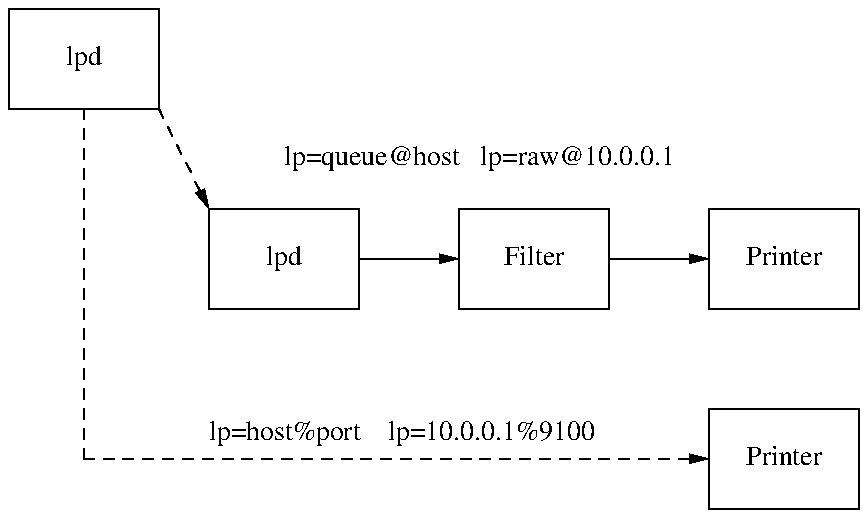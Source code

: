 .PS
 Lpd: box "lpd";
 Lpd2: box "lpd" with .n at Lpd.s+(1,-.5);
 F2: box "Filter" with .w at Lpd2.e+(0.5,0);
 P2: box "Printer" with .w at F2.e+(0.5,0);
 P3: box "Printer" with .n at (P2.s.x,P2.s.y-.5);
	arrow from Lpd2.e to F2.w;
	arrow from F2.e to P2.w;
	arrow dashed from Lpd.se to Lpd2.nw;
	arrow dashed from Lpd.s to (Lpd.s.x,P3.w.y) to P3.w;
 "lp=queue@host   lp=raw@10.0.0.1" ljust at Lpd2.n+(0,.25)
 "lp=host%port    lp=10.0.0.1%9100" ljust at (Lpd2.sw.x,P3.w.y+.125)
.PE
